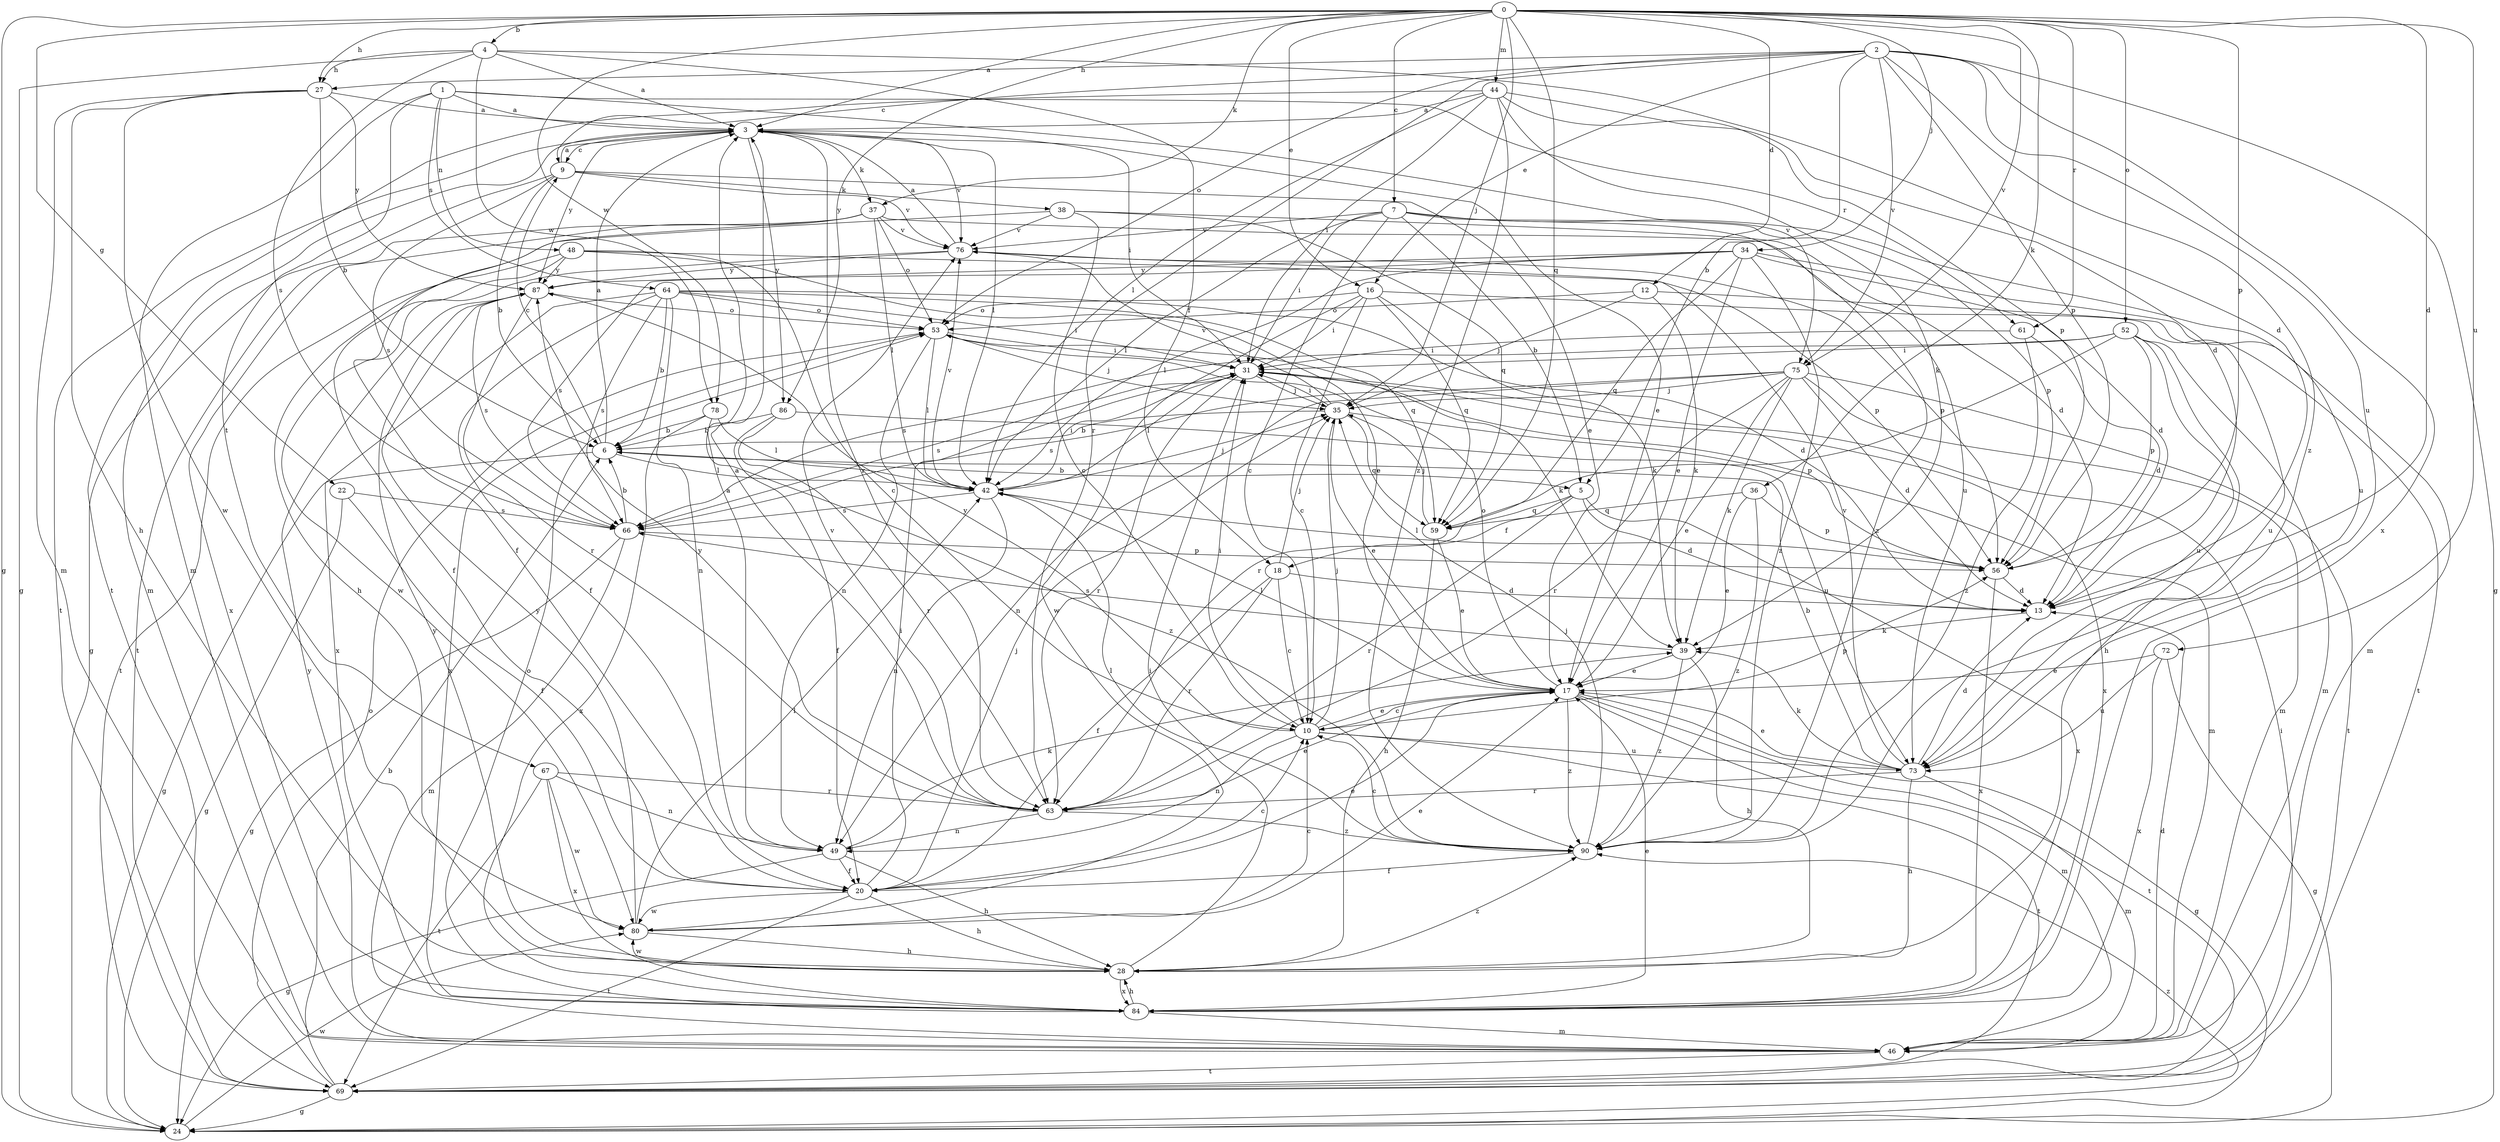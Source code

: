 strict digraph  {
0;
1;
2;
3;
4;
5;
6;
7;
9;
10;
12;
13;
16;
17;
18;
20;
22;
24;
27;
28;
31;
34;
35;
36;
37;
38;
39;
42;
44;
46;
48;
49;
52;
53;
56;
59;
61;
63;
64;
66;
67;
69;
72;
73;
75;
76;
78;
80;
84;
86;
87;
90;
0 -> 3  [label=a];
0 -> 4  [label=b];
0 -> 7  [label=c];
0 -> 12  [label=d];
0 -> 13  [label=d];
0 -> 16  [label=e];
0 -> 22  [label=g];
0 -> 24  [label=g];
0 -> 27  [label=h];
0 -> 34  [label=j];
0 -> 35  [label=j];
0 -> 36  [label=k];
0 -> 37  [label=k];
0 -> 44  [label=m];
0 -> 52  [label=o];
0 -> 56  [label=p];
0 -> 59  [label=q];
0 -> 61  [label=r];
0 -> 72  [label=u];
0 -> 75  [label=v];
0 -> 78  [label=w];
0 -> 86  [label=y];
1 -> 3  [label=a];
1 -> 46  [label=m];
1 -> 48  [label=n];
1 -> 61  [label=r];
1 -> 64  [label=s];
1 -> 67  [label=t];
1 -> 75  [label=v];
2 -> 5  [label=b];
2 -> 9  [label=c];
2 -> 16  [label=e];
2 -> 24  [label=g];
2 -> 27  [label=h];
2 -> 53  [label=o];
2 -> 56  [label=p];
2 -> 63  [label=r];
2 -> 73  [label=u];
2 -> 75  [label=v];
2 -> 84  [label=x];
2 -> 90  [label=z];
3 -> 9  [label=c];
3 -> 17  [label=e];
3 -> 31  [label=i];
3 -> 37  [label=k];
3 -> 42  [label=l];
3 -> 46  [label=m];
3 -> 63  [label=r];
3 -> 69  [label=t];
3 -> 76  [label=v];
3 -> 86  [label=y];
3 -> 87  [label=y];
4 -> 3  [label=a];
4 -> 13  [label=d];
4 -> 18  [label=f];
4 -> 24  [label=g];
4 -> 27  [label=h];
4 -> 66  [label=s];
4 -> 78  [label=w];
5 -> 13  [label=d];
5 -> 18  [label=f];
5 -> 59  [label=q];
5 -> 63  [label=r];
5 -> 84  [label=x];
6 -> 3  [label=a];
6 -> 5  [label=b];
6 -> 9  [label=c];
6 -> 24  [label=g];
6 -> 42  [label=l];
7 -> 5  [label=b];
7 -> 10  [label=c];
7 -> 31  [label=i];
7 -> 42  [label=l];
7 -> 56  [label=p];
7 -> 73  [label=u];
7 -> 76  [label=v];
7 -> 90  [label=z];
9 -> 3  [label=a];
9 -> 6  [label=b];
9 -> 17  [label=e];
9 -> 24  [label=g];
9 -> 38  [label=k];
9 -> 66  [label=s];
9 -> 76  [label=v];
10 -> 17  [label=e];
10 -> 31  [label=i];
10 -> 35  [label=j];
10 -> 49  [label=n];
10 -> 56  [label=p];
10 -> 69  [label=t];
10 -> 73  [label=u];
10 -> 87  [label=y];
12 -> 35  [label=j];
12 -> 39  [label=k];
12 -> 53  [label=o];
12 -> 69  [label=t];
13 -> 39  [label=k];
16 -> 10  [label=c];
16 -> 31  [label=i];
16 -> 39  [label=k];
16 -> 53  [label=o];
16 -> 59  [label=q];
16 -> 73  [label=u];
16 -> 80  [label=w];
17 -> 10  [label=c];
17 -> 24  [label=g];
17 -> 42  [label=l];
17 -> 46  [label=m];
17 -> 53  [label=o];
17 -> 69  [label=t];
17 -> 90  [label=z];
18 -> 10  [label=c];
18 -> 13  [label=d];
18 -> 20  [label=f];
18 -> 35  [label=j];
18 -> 63  [label=r];
20 -> 10  [label=c];
20 -> 17  [label=e];
20 -> 28  [label=h];
20 -> 31  [label=i];
20 -> 35  [label=j];
20 -> 69  [label=t];
20 -> 80  [label=w];
22 -> 20  [label=f];
22 -> 24  [label=g];
22 -> 66  [label=s];
24 -> 80  [label=w];
24 -> 90  [label=z];
27 -> 3  [label=a];
27 -> 6  [label=b];
27 -> 28  [label=h];
27 -> 46  [label=m];
27 -> 80  [label=w];
27 -> 87  [label=y];
28 -> 31  [label=i];
28 -> 80  [label=w];
28 -> 84  [label=x];
28 -> 87  [label=y];
28 -> 90  [label=z];
31 -> 35  [label=j];
31 -> 42  [label=l];
31 -> 56  [label=p];
31 -> 63  [label=r];
31 -> 66  [label=s];
31 -> 84  [label=x];
34 -> 13  [label=d];
34 -> 17  [label=e];
34 -> 42  [label=l];
34 -> 46  [label=m];
34 -> 59  [label=q];
34 -> 66  [label=s];
34 -> 87  [label=y];
34 -> 90  [label=z];
35 -> 6  [label=b];
35 -> 17  [label=e];
35 -> 31  [label=i];
35 -> 46  [label=m];
35 -> 59  [label=q];
35 -> 76  [label=v];
36 -> 17  [label=e];
36 -> 56  [label=p];
36 -> 59  [label=q];
36 -> 90  [label=z];
37 -> 20  [label=f];
37 -> 42  [label=l];
37 -> 53  [label=o];
37 -> 69  [label=t];
37 -> 73  [label=u];
37 -> 76  [label=v];
37 -> 84  [label=x];
38 -> 10  [label=c];
38 -> 13  [label=d];
38 -> 28  [label=h];
38 -> 59  [label=q];
38 -> 76  [label=v];
39 -> 17  [label=e];
39 -> 28  [label=h];
39 -> 66  [label=s];
39 -> 90  [label=z];
42 -> 31  [label=i];
42 -> 35  [label=j];
42 -> 49  [label=n];
42 -> 66  [label=s];
42 -> 76  [label=v];
44 -> 3  [label=a];
44 -> 13  [label=d];
44 -> 31  [label=i];
44 -> 39  [label=k];
44 -> 42  [label=l];
44 -> 56  [label=p];
44 -> 69  [label=t];
44 -> 90  [label=z];
46 -> 13  [label=d];
46 -> 69  [label=t];
46 -> 87  [label=y];
48 -> 10  [label=c];
48 -> 17  [label=e];
48 -> 20  [label=f];
48 -> 56  [label=p];
48 -> 69  [label=t];
48 -> 87  [label=y];
49 -> 3  [label=a];
49 -> 20  [label=f];
49 -> 24  [label=g];
49 -> 28  [label=h];
49 -> 39  [label=k];
52 -> 28  [label=h];
52 -> 31  [label=i];
52 -> 46  [label=m];
52 -> 56  [label=p];
52 -> 63  [label=r];
52 -> 66  [label=s];
52 -> 73  [label=u];
53 -> 31  [label=i];
53 -> 35  [label=j];
53 -> 39  [label=k];
53 -> 42  [label=l];
53 -> 49  [label=n];
53 -> 84  [label=x];
56 -> 13  [label=d];
56 -> 42  [label=l];
56 -> 84  [label=x];
59 -> 17  [label=e];
59 -> 28  [label=h];
59 -> 35  [label=j];
61 -> 13  [label=d];
61 -> 31  [label=i];
61 -> 90  [label=z];
63 -> 3  [label=a];
63 -> 17  [label=e];
63 -> 49  [label=n];
63 -> 76  [label=v];
63 -> 87  [label=y];
63 -> 90  [label=z];
64 -> 6  [label=b];
64 -> 13  [label=d];
64 -> 20  [label=f];
64 -> 31  [label=i];
64 -> 49  [label=n];
64 -> 53  [label=o];
64 -> 59  [label=q];
64 -> 66  [label=s];
64 -> 84  [label=x];
66 -> 6  [label=b];
66 -> 24  [label=g];
66 -> 46  [label=m];
66 -> 56  [label=p];
67 -> 49  [label=n];
67 -> 63  [label=r];
67 -> 69  [label=t];
67 -> 80  [label=w];
67 -> 84  [label=x];
69 -> 6  [label=b];
69 -> 24  [label=g];
69 -> 31  [label=i];
69 -> 53  [label=o];
72 -> 17  [label=e];
72 -> 24  [label=g];
72 -> 73  [label=u];
72 -> 84  [label=x];
73 -> 6  [label=b];
73 -> 13  [label=d];
73 -> 17  [label=e];
73 -> 28  [label=h];
73 -> 39  [label=k];
73 -> 46  [label=m];
73 -> 63  [label=r];
73 -> 76  [label=v];
75 -> 13  [label=d];
75 -> 17  [label=e];
75 -> 35  [label=j];
75 -> 39  [label=k];
75 -> 46  [label=m];
75 -> 49  [label=n];
75 -> 63  [label=r];
75 -> 66  [label=s];
75 -> 69  [label=t];
76 -> 3  [label=a];
76 -> 56  [label=p];
76 -> 80  [label=w];
76 -> 87  [label=y];
78 -> 6  [label=b];
78 -> 42  [label=l];
78 -> 84  [label=x];
78 -> 90  [label=z];
80 -> 10  [label=c];
80 -> 17  [label=e];
80 -> 28  [label=h];
80 -> 42  [label=l];
80 -> 87  [label=y];
84 -> 17  [label=e];
84 -> 28  [label=h];
84 -> 46  [label=m];
84 -> 53  [label=o];
86 -> 6  [label=b];
86 -> 20  [label=f];
86 -> 63  [label=r];
86 -> 73  [label=u];
87 -> 53  [label=o];
87 -> 63  [label=r];
87 -> 66  [label=s];
90 -> 10  [label=c];
90 -> 20  [label=f];
90 -> 35  [label=j];
90 -> 42  [label=l];
}
